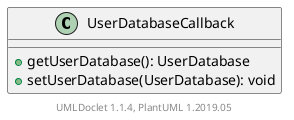 @startuml

    class UserDatabaseCallback [[UserDatabaseCallback.html]] {
        +getUserDatabase(): UserDatabase
        +setUserDatabase(UserDatabase): void
    }


    center footer UMLDoclet 1.1.4, PlantUML 1.2019.05
@enduml
